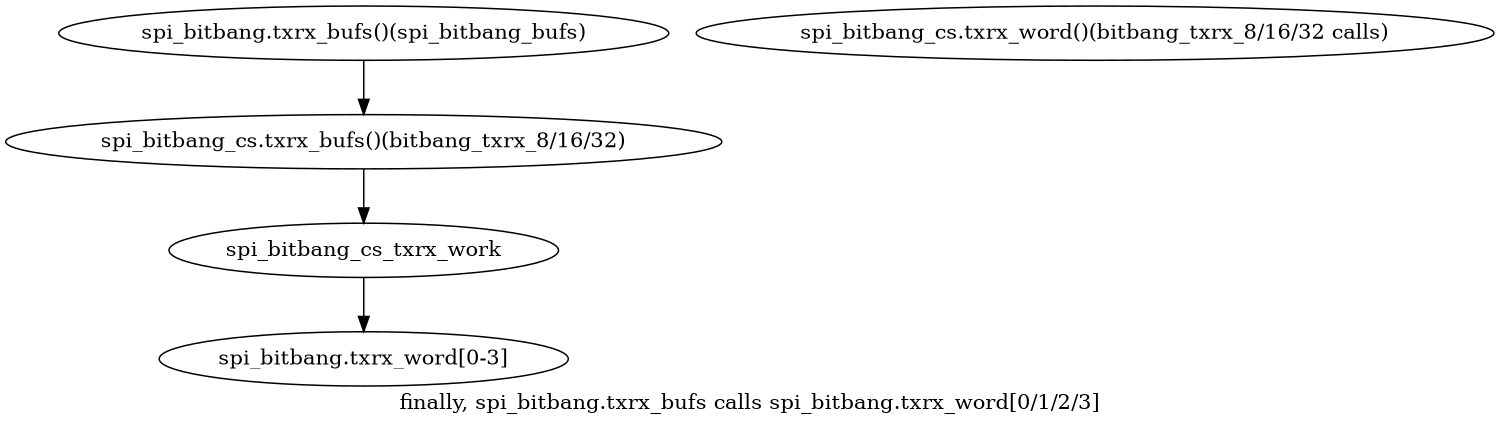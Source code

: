 digraph txrx_bufs_and_txrx_word{
        label="finally, spi_bitbang.txrx_bufs calls spi_bitbang.txrx_word[0/1/2/3]";
		
        size="10,18";
        ratio=filled;

		spi_bitbang_txrx_bufs[label="spi_bitbang.txrx_bufs()(spi_bitbang_bufs)"];
		spi_bitbang_cs_txrx_bufs[label="spi_bitbang_cs.txrx_bufs()(bitbang_txrx_8/16/32)"];
		spi_bitbang_cs_txrx_word[label="spi_bitbang_cs.txrx_word()(bitbang_txrx_8/16/32 calls)"];
		spi_bitbang_txrx_word[label="spi_bitbang.txrx_word[0-3]"];
		
		spi_bitbang_txrx_bufs -> spi_bitbang_cs_txrx_bufs;
		spi_bitbang_cs_txrx_bufs -> spi_bitbang_cs_txrx_work;
		spi_bitbang_cs_txrx_work -> spi_bitbang_txrx_word;
		
}
